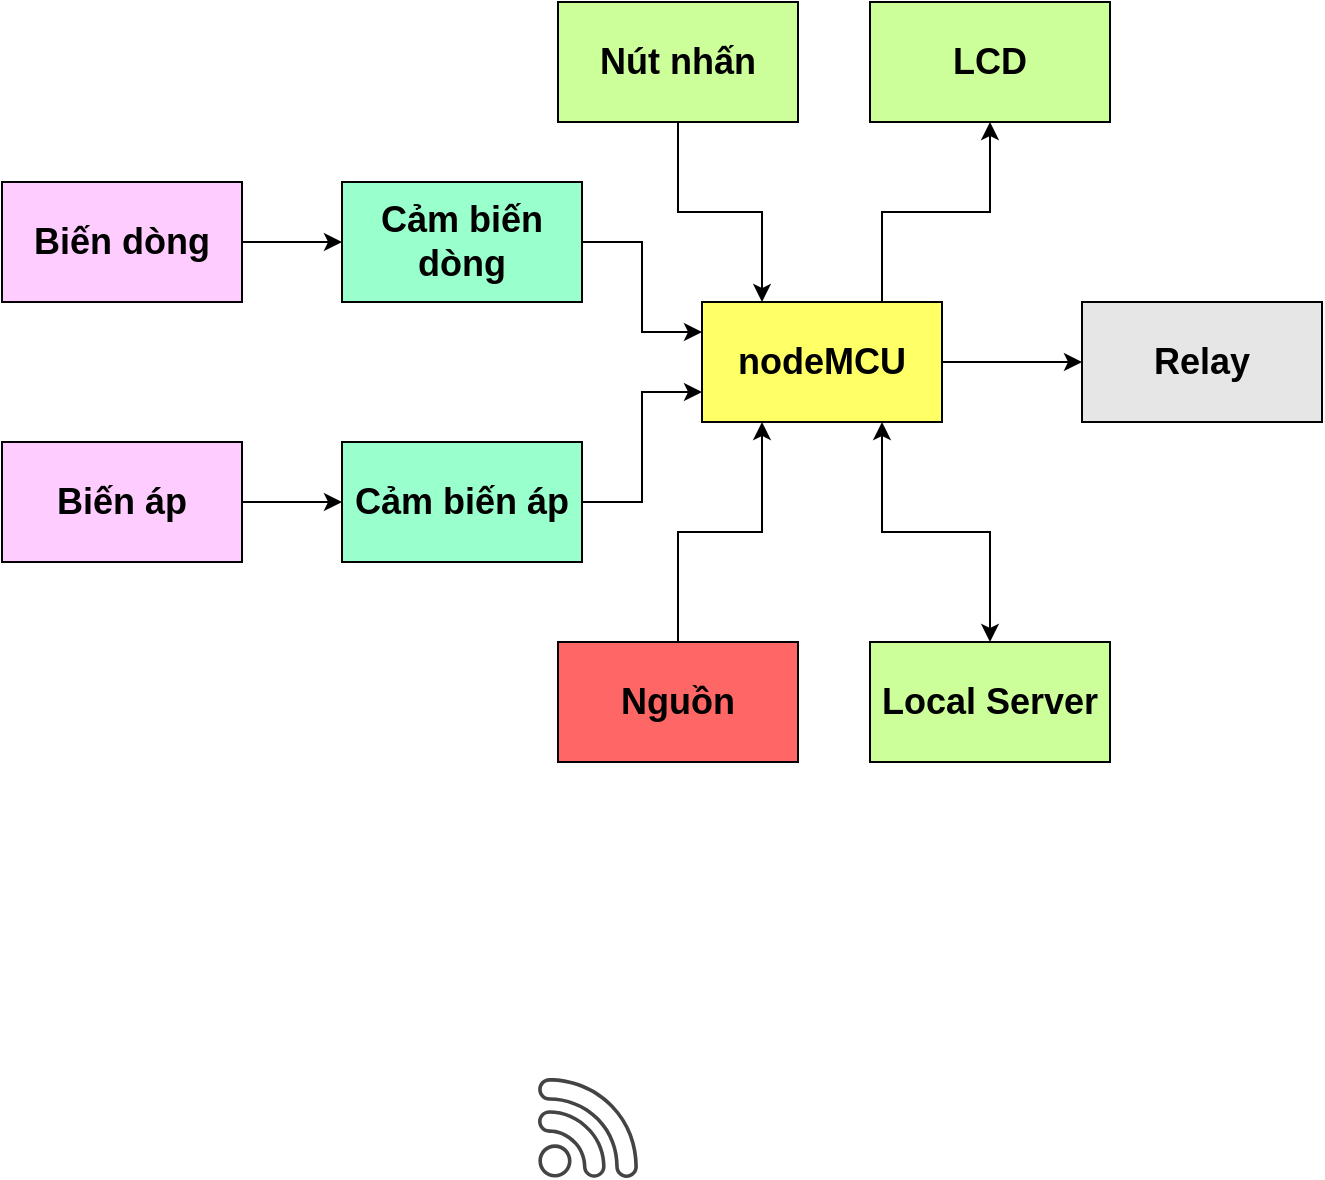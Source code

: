 <mxfile version="12.9.13" type="device" pages="3"><diagram id="su3xxiwsx4EG19lAOsTl" name="Block Diagram"><mxGraphModel dx="1108" dy="550" grid="0" gridSize="10" guides="1" tooltips="1" connect="1" arrows="1" fold="1" page="1" pageScale="1" pageWidth="850" pageHeight="1100" math="0" shadow="0"><root><mxCell id="0"/><mxCell id="1" parent="0"/><mxCell id="YduBsd9VQPTnRvK52lRZ-3" style="edgeStyle=orthogonalEdgeStyle;rounded=0;orthogonalLoop=1;jettySize=auto;html=1;exitX=1;exitY=0.5;exitDx=0;exitDy=0;entryX=0;entryY=0.5;entryDx=0;entryDy=0;" parent="1" source="YduBsd9VQPTnRvK52lRZ-1" target="YduBsd9VQPTnRvK52lRZ-2" edge="1"><mxGeometry relative="1" as="geometry"/></mxCell><mxCell id="YduBsd9VQPTnRvK52lRZ-18" style="edgeStyle=orthogonalEdgeStyle;rounded=0;orthogonalLoop=1;jettySize=auto;html=1;exitX=0.75;exitY=0;exitDx=0;exitDy=0;entryX=0.5;entryY=1;entryDx=0;entryDy=0;" parent="1" source="YduBsd9VQPTnRvK52lRZ-1" target="YduBsd9VQPTnRvK52lRZ-17" edge="1"><mxGeometry relative="1" as="geometry"/></mxCell><mxCell id="YduBsd9VQPTnRvK52lRZ-24" style="edgeStyle=orthogonalEdgeStyle;rounded=0;orthogonalLoop=1;jettySize=auto;html=1;exitX=0.75;exitY=1;exitDx=0;exitDy=0;entryX=0.5;entryY=0;entryDx=0;entryDy=0;startArrow=classic;startFill=1;" parent="1" source="YduBsd9VQPTnRvK52lRZ-1" target="YduBsd9VQPTnRvK52lRZ-19" edge="1"><mxGeometry relative="1" as="geometry"/></mxCell><mxCell id="YduBsd9VQPTnRvK52lRZ-1" value="&lt;b&gt;&lt;font style=&quot;font-size: 18px&quot;&gt;nodeMCU&lt;/font&gt;&lt;/b&gt;" style="rounded=0;whiteSpace=wrap;html=1;fillColor=#FFFF66;" parent="1" vertex="1"><mxGeometry x="436" y="378" width="120" height="60" as="geometry"/></mxCell><mxCell id="YduBsd9VQPTnRvK52lRZ-2" value="&lt;b&gt;&lt;font style=&quot;font-size: 18px&quot;&gt;Relay&lt;/font&gt;&lt;/b&gt;" style="rounded=0;whiteSpace=wrap;html=1;fillColor=#E6E6E6;" parent="1" vertex="1"><mxGeometry x="626" y="378" width="120" height="60" as="geometry"/></mxCell><mxCell id="YduBsd9VQPTnRvK52lRZ-8" style="edgeStyle=orthogonalEdgeStyle;rounded=0;orthogonalLoop=1;jettySize=auto;html=1;exitX=0.5;exitY=1;exitDx=0;exitDy=0;entryX=0.25;entryY=0;entryDx=0;entryDy=0;" parent="1" source="YduBsd9VQPTnRvK52lRZ-4" target="YduBsd9VQPTnRvK52lRZ-1" edge="1"><mxGeometry relative="1" as="geometry"/></mxCell><mxCell id="YduBsd9VQPTnRvK52lRZ-4" value="&lt;b&gt;&lt;font style=&quot;font-size: 18px&quot;&gt;Nút nhấn&lt;/font&gt;&lt;/b&gt;" style="rounded=0;whiteSpace=wrap;html=1;fillColor=#CCFF99;" parent="1" vertex="1"><mxGeometry x="364" y="228" width="120" height="60" as="geometry"/></mxCell><mxCell id="YduBsd9VQPTnRvK52lRZ-11" style="edgeStyle=orthogonalEdgeStyle;rounded=0;orthogonalLoop=1;jettySize=auto;html=1;exitX=1;exitY=0.5;exitDx=0;exitDy=0;entryX=0;entryY=0.25;entryDx=0;entryDy=0;" parent="1" source="YduBsd9VQPTnRvK52lRZ-6" target="YduBsd9VQPTnRvK52lRZ-1" edge="1"><mxGeometry relative="1" as="geometry"/></mxCell><mxCell id="YduBsd9VQPTnRvK52lRZ-6" value="&lt;b&gt;&lt;font style=&quot;font-size: 18px&quot;&gt;Cảm biến dòng&lt;/font&gt;&lt;/b&gt;" style="rounded=0;whiteSpace=wrap;html=1;fillColor=#99FFCC;" parent="1" vertex="1"><mxGeometry x="256" y="318" width="120" height="60" as="geometry"/></mxCell><mxCell id="YduBsd9VQPTnRvK52lRZ-12" style="edgeStyle=orthogonalEdgeStyle;rounded=0;orthogonalLoop=1;jettySize=auto;html=1;exitX=1;exitY=0.5;exitDx=0;exitDy=0;entryX=0;entryY=0.75;entryDx=0;entryDy=0;" parent="1" source="YduBsd9VQPTnRvK52lRZ-7" target="YduBsd9VQPTnRvK52lRZ-1" edge="1"><mxGeometry relative="1" as="geometry"/></mxCell><mxCell id="YduBsd9VQPTnRvK52lRZ-7" value="&lt;b&gt;&lt;font style=&quot;font-size: 18px&quot;&gt;Cảm biến áp&lt;/font&gt;&lt;/b&gt;" style="rounded=0;whiteSpace=wrap;html=1;fillColor=#99FFCC;" parent="1" vertex="1"><mxGeometry x="256" y="448" width="120" height="60" as="geometry"/></mxCell><mxCell id="YduBsd9VQPTnRvK52lRZ-15" style="edgeStyle=orthogonalEdgeStyle;rounded=0;orthogonalLoop=1;jettySize=auto;html=1;exitX=1;exitY=0.5;exitDx=0;exitDy=0;entryX=0;entryY=0.5;entryDx=0;entryDy=0;" parent="1" source="YduBsd9VQPTnRvK52lRZ-13" target="YduBsd9VQPTnRvK52lRZ-6" edge="1"><mxGeometry relative="1" as="geometry"/></mxCell><mxCell id="YduBsd9VQPTnRvK52lRZ-13" value="&lt;b&gt;&lt;font style=&quot;font-size: 18px&quot;&gt;Biến dòng&lt;/font&gt;&lt;/b&gt;" style="rounded=0;whiteSpace=wrap;html=1;fillColor=#FFCCFF;" parent="1" vertex="1"><mxGeometry x="86" y="318" width="120" height="60" as="geometry"/></mxCell><mxCell id="YduBsd9VQPTnRvK52lRZ-16" style="edgeStyle=orthogonalEdgeStyle;rounded=0;orthogonalLoop=1;jettySize=auto;html=1;exitX=1;exitY=0.5;exitDx=0;exitDy=0;entryX=0;entryY=0.5;entryDx=0;entryDy=0;" parent="1" source="YduBsd9VQPTnRvK52lRZ-14" target="YduBsd9VQPTnRvK52lRZ-7" edge="1"><mxGeometry relative="1" as="geometry"/></mxCell><mxCell id="YduBsd9VQPTnRvK52lRZ-14" value="&lt;b&gt;&lt;font style=&quot;font-size: 18px&quot;&gt;Biến áp&lt;/font&gt;&lt;/b&gt;" style="rounded=0;whiteSpace=wrap;html=1;fillColor=#FFCCFF;" parent="1" vertex="1"><mxGeometry x="86" y="448" width="120" height="60" as="geometry"/></mxCell><mxCell id="YduBsd9VQPTnRvK52lRZ-17" value="&lt;b&gt;&lt;font style=&quot;font-size: 18px&quot;&gt;LCD&lt;/font&gt;&lt;/b&gt;" style="rounded=0;whiteSpace=wrap;html=1;fillColor=#CCFF99;" parent="1" vertex="1"><mxGeometry x="520" y="228" width="120" height="60" as="geometry"/></mxCell><mxCell id="YduBsd9VQPTnRvK52lRZ-19" value="&lt;b&gt;&lt;font style=&quot;font-size: 18px&quot;&gt;Local Server&lt;/font&gt;&lt;/b&gt;" style="rounded=0;whiteSpace=wrap;html=1;fillColor=#CCFF99;" parent="1" vertex="1"><mxGeometry x="520" y="548" width="120" height="60" as="geometry"/></mxCell><mxCell id="YduBsd9VQPTnRvK52lRZ-25" style="edgeStyle=orthogonalEdgeStyle;rounded=0;orthogonalLoop=1;jettySize=auto;html=1;exitX=0.5;exitY=0;exitDx=0;exitDy=0;entryX=0.25;entryY=1;entryDx=0;entryDy=0;" parent="1" source="YduBsd9VQPTnRvK52lRZ-23" target="YduBsd9VQPTnRvK52lRZ-1" edge="1"><mxGeometry relative="1" as="geometry"/></mxCell><mxCell id="YduBsd9VQPTnRvK52lRZ-23" value="&lt;b&gt;&lt;font style=&quot;font-size: 18px&quot;&gt;Nguồn&lt;/font&gt;&lt;/b&gt;" style="rounded=0;whiteSpace=wrap;html=1;fillColor=#FF6666;" parent="1" vertex="1"><mxGeometry x="364" y="548" width="120" height="60" as="geometry"/></mxCell><mxCell id="ZgXPcd7wmXfJlxXXSMQT-2" value="" style="pointerEvents=1;shadow=0;dashed=0;html=1;strokeColor=none;fillColor=#434445;aspect=fixed;labelPosition=center;verticalLabelPosition=bottom;verticalAlign=top;align=center;outlineConnect=0;shape=mxgraph.vvd.wi_fi;" parent="1" vertex="1"><mxGeometry x="354" y="766" width="50" height="50" as="geometry"/></mxCell></root></mxGraphModel></diagram><diagram id="1HABvBBUsFyxBzBC3lAp" name="Flow Chart"><mxGraphModel dx="1231" dy="649" grid="0" gridSize="10" guides="1" tooltips="1" connect="1" arrows="1" fold="1" page="1" pageScale="1" pageWidth="850" pageHeight="1100" math="0" shadow="0"><root><mxCell id="Tog39PPJIMnTDT4Bxs6l-0"/><mxCell id="Tog39PPJIMnTDT4Bxs6l-1" parent="Tog39PPJIMnTDT4Bxs6l-0"/><mxCell id="MilNmVaoeO419gQ0k9XY-0" style="edgeStyle=orthogonalEdgeStyle;rounded=0;orthogonalLoop=1;jettySize=auto;html=1;entryX=0.5;entryY=0;entryDx=0;entryDy=0;" parent="Tog39PPJIMnTDT4Bxs6l-1" source="dPOa2LbI1fK_o7ibi4w1-0" target="IoU0pKg134-C_u99ap7e-6" edge="1"><mxGeometry relative="1" as="geometry"/></mxCell><mxCell id="dPOa2LbI1fK_o7ibi4w1-0" value="&lt;font style=&quot;font-size: 18px&quot;&gt;&lt;b&gt;Start&lt;/b&gt;&lt;/font&gt;" style="strokeWidth=2;html=1;shape=mxgraph.flowchart.start_1;whiteSpace=wrap;fillColor=#f8cecc;strokeColor=#b85450;" parent="Tog39PPJIMnTDT4Bxs6l-1" vertex="1"><mxGeometry x="185.5" y="86" width="100" height="70" as="geometry"/></mxCell><mxCell id="IoU0pKg134-C_u99ap7e-35" style="edgeStyle=orthogonalEdgeStyle;rounded=0;orthogonalLoop=1;jettySize=auto;html=1;exitX=1;exitY=0.5;exitDx=0;exitDy=0;exitPerimeter=0;entryX=0;entryY=0.5;entryDx=0;entryDy=0;" parent="Tog39PPJIMnTDT4Bxs6l-1" source="dPOa2LbI1fK_o7ibi4w1-2" target="IoU0pKg134-C_u99ap7e-34" edge="1"><mxGeometry relative="1" as="geometry"/></mxCell><mxCell id="lrXxjDemJksLMS1ORUBx-3" style="edgeStyle=orthogonalEdgeStyle;rounded=0;orthogonalLoop=1;jettySize=auto;html=1;entryX=0.5;entryY=0;entryDx=0;entryDy=0;" parent="Tog39PPJIMnTDT4Bxs6l-1" source="dPOa2LbI1fK_o7ibi4w1-2" target="IoU0pKg134-C_u99ap7e-40" edge="1"><mxGeometry relative="1" as="geometry"/></mxCell><mxCell id="dPOa2LbI1fK_o7ibi4w1-2" value="&lt;b&gt;&lt;font style=&quot;font-size: 14px&quot;&gt;I/U &amp;lt; set_I/U&lt;/font&gt;&lt;/b&gt;" style="strokeWidth=2;html=1;shape=mxgraph.flowchart.decision;whiteSpace=wrap;fillColor=#f5f5f5;strokeColor=#666666;fontColor=#333333;" parent="Tog39PPJIMnTDT4Bxs6l-1" vertex="1"><mxGeometry x="479" y="434" width="100" height="82" as="geometry"/></mxCell><mxCell id="lrXxjDemJksLMS1ORUBx-1" style="edgeStyle=orthogonalEdgeStyle;rounded=0;orthogonalLoop=1;jettySize=auto;html=1;exitX=0.5;exitY=1;exitDx=0;exitDy=0;entryX=0.5;entryY=0;entryDx=0;entryDy=0;entryPerimeter=0;" parent="Tog39PPJIMnTDT4Bxs6l-1" source="IoU0pKg134-C_u99ap7e-0" target="IoU0pKg134-C_u99ap7e-16" edge="1"><mxGeometry relative="1" as="geometry"/></mxCell><mxCell id="IoU0pKg134-C_u99ap7e-0" value="&lt;b style=&quot;font-size: 14px&quot;&gt;Đọc giá trị thiết &lt;br&gt;lập&amp;nbsp;set_I/U&lt;/b&gt;" style="shape=parallelogram;html=1;strokeWidth=2;perimeter=parallelogramPerimeter;whiteSpace=wrap;rounded=1;arcSize=12;size=0.23;fillColor=#dae8fc;strokeColor=#6c8ebf;" parent="Tog39PPJIMnTDT4Bxs6l-1" vertex="1"><mxGeometry x="448" y="216" width="165" height="70" as="geometry"/></mxCell><mxCell id="IoU0pKg134-C_u99ap7e-12" style="edgeStyle=orthogonalEdgeStyle;rounded=0;orthogonalLoop=1;jettySize=auto;html=1;exitX=1;exitY=0.5;exitDx=0;exitDy=0;" parent="Tog39PPJIMnTDT4Bxs6l-1" source="IoU0pKg134-C_u99ap7e-6" target="IoU0pKg134-C_u99ap7e-0" edge="1"><mxGeometry relative="1" as="geometry"/></mxCell><mxCell id="IoU0pKg134-C_u99ap7e-6" value="&lt;b style=&quot;font-size: 14px&quot;&gt;Đọc giá trị I/U&lt;br&gt;từ cảm biến&lt;br&gt;&lt;/b&gt;" style="shape=parallelogram;html=1;strokeWidth=2;perimeter=parallelogramPerimeter;whiteSpace=wrap;rounded=1;arcSize=12;size=0.23;fillColor=#dae8fc;strokeColor=#6c8ebf;" parent="Tog39PPJIMnTDT4Bxs6l-1" vertex="1"><mxGeometry x="153" y="216" width="165" height="70" as="geometry"/></mxCell><mxCell id="IoU0pKg134-C_u99ap7e-10" value="Đúng" style="text;html=1;strokeColor=none;fillColor=none;align=center;verticalAlign=middle;whiteSpace=wrap;rounded=0;" parent="Tog39PPJIMnTDT4Bxs6l-1" vertex="1"><mxGeometry x="523.5" y="334" width="40" height="20" as="geometry"/></mxCell><mxCell id="IoU0pKg134-C_u99ap7e-23" style="edgeStyle=orthogonalEdgeStyle;rounded=0;orthogonalLoop=1;jettySize=auto;html=1;exitX=0;exitY=0.5;exitDx=0;exitDy=0;exitPerimeter=0;" parent="Tog39PPJIMnTDT4Bxs6l-1" source="IoU0pKg134-C_u99ap7e-16" target="IoU0pKg134-C_u99ap7e-18" edge="1"><mxGeometry relative="1" as="geometry"/></mxCell><mxCell id="lrXxjDemJksLMS1ORUBx-2" style="edgeStyle=orthogonalEdgeStyle;rounded=0;orthogonalLoop=1;jettySize=auto;html=1;exitX=0.5;exitY=1;exitDx=0;exitDy=0;exitPerimeter=0;entryX=0.5;entryY=0;entryDx=0;entryDy=0;entryPerimeter=0;" parent="Tog39PPJIMnTDT4Bxs6l-1" source="IoU0pKg134-C_u99ap7e-16" target="dPOa2LbI1fK_o7ibi4w1-2" edge="1"><mxGeometry relative="1" as="geometry"/></mxCell><mxCell id="IoU0pKg134-C_u99ap7e-16" value="&lt;b&gt;&lt;font style=&quot;font-size: 14px&quot;&gt;Nhấn nút set&lt;br&gt;&amp;nbsp;giá trị keypad&lt;/font&gt;&lt;/b&gt;" style="strokeWidth=2;html=1;shape=mxgraph.flowchart.decision;whiteSpace=wrap;fillColor=#f5f5f5;strokeColor=#666666;fontColor=#333333;" parent="Tog39PPJIMnTDT4Bxs6l-1" vertex="1"><mxGeometry x="450" y="304" width="157" height="100" as="geometry"/></mxCell><mxCell id="Dz-JmC82R8fwFpKSif9J-3" style="edgeStyle=orthogonalEdgeStyle;rounded=0;orthogonalLoop=1;jettySize=auto;html=1;" parent="Tog39PPJIMnTDT4Bxs6l-1" source="IoU0pKg134-C_u99ap7e-18" edge="1"><mxGeometry relative="1" as="geometry"><mxPoint x="346" y="250.333" as="targetPoint"/></mxGeometry></mxCell><mxCell id="IoU0pKg134-C_u99ap7e-18" value="&lt;b&gt;&lt;font style=&quot;font-size: 14px&quot;&gt;Xử lý giá trị nhập vào&lt;/font&gt;&lt;/b&gt;" style="rounded=1;whiteSpace=wrap;html=1;absoluteArcSize=1;arcSize=14;strokeWidth=2;fillColor=#fff2cc;strokeColor=#d6b656;" parent="Tog39PPJIMnTDT4Bxs6l-1" vertex="1"><mxGeometry x="296" y="304" width="100" height="100" as="geometry"/></mxCell><mxCell id="IoU0pKg134-C_u99ap7e-28" style="edgeStyle=orthogonalEdgeStyle;rounded=0;orthogonalLoop=1;jettySize=auto;html=1;exitX=0;exitY=0.5;exitDx=0;exitDy=0;exitPerimeter=0;entryX=1;entryY=0.5;entryDx=0;entryDy=0;" parent="Tog39PPJIMnTDT4Bxs6l-1" source="IoU0pKg134-C_u99ap7e-19" target="IoU0pKg134-C_u99ap7e-27" edge="1"><mxGeometry relative="1" as="geometry"/></mxCell><mxCell id="nFScOOzyVwIgp5s-rOOO-7" style="edgeStyle=orthogonalEdgeStyle;rounded=0;orthogonalLoop=1;jettySize=auto;html=1;exitX=1;exitY=0.5;exitDx=0;exitDy=0;exitPerimeter=0;" parent="Tog39PPJIMnTDT4Bxs6l-1" source="IoU0pKg134-C_u99ap7e-19" edge="1"><mxGeometry relative="1" as="geometry"><mxPoint x="757" y="475" as="targetPoint"/><Array as="points"><mxPoint x="757" y="662"/></Array></mxGeometry></mxCell><mxCell id="IoU0pKg134-C_u99ap7e-19" value="&lt;font style=&quot;font-size: 14px&quot;&gt;&lt;b&gt;Có tín hiệu từ&lt;br&gt;local server&lt;/b&gt;&lt;/font&gt;" style="strokeWidth=2;html=1;shape=mxgraph.flowchart.decision;whiteSpace=wrap;fillColor=#f5f5f5;fontSize=13;strokeColor=#666666;fontColor=#333333;" parent="Tog39PPJIMnTDT4Bxs6l-1" vertex="1"><mxGeometry x="461.5" y="612" width="135" height="100" as="geometry"/></mxCell><mxCell id="IoU0pKg134-C_u99ap7e-24" value="&lt;b&gt;&lt;font style=&quot;font-size: 14px&quot;&gt;Đúng&lt;/font&gt;&lt;/b&gt;" style="text;html=1;strokeColor=none;fillColor=none;align=center;verticalAlign=middle;whiteSpace=wrap;rounded=0;" parent="Tog39PPJIMnTDT4Bxs6l-1" vertex="1"><mxGeometry x="411.5" y="334" width="40" height="20" as="geometry"/></mxCell><mxCell id="IoU0pKg134-C_u99ap7e-27" value="&lt;font style=&quot;font-size: 14px&quot;&gt;&lt;b&gt;Xử lý lệnh từ&lt;br&gt;local server&lt;br&gt;&lt;/b&gt;&lt;/font&gt;" style="rounded=1;whiteSpace=wrap;html=1;absoluteArcSize=1;arcSize=14;strokeWidth=2;fillColor=#fff2cc;strokeColor=#d6b656;" parent="Tog39PPJIMnTDT4Bxs6l-1" vertex="1"><mxGeometry x="226.75" y="612" width="107.5" height="100" as="geometry"/></mxCell><mxCell id="IoU0pKg134-C_u99ap7e-30" value="" style="endArrow=none;html=1;exitX=0;exitY=0.5;exitDx=0;exitDy=0;" parent="Tog39PPJIMnTDT4Bxs6l-1" source="IoU0pKg134-C_u99ap7e-27" edge="1"><mxGeometry width="50" height="50" relative="1" as="geometry"><mxPoint x="398" y="462" as="sourcePoint"/><mxPoint x="118" y="662" as="targetPoint"/></mxGeometry></mxCell><mxCell id="IoU0pKg134-C_u99ap7e-31" value="" style="endArrow=none;html=1;" parent="Tog39PPJIMnTDT4Bxs6l-1" edge="1"><mxGeometry width="50" height="50" relative="1" as="geometry"><mxPoint x="118" y="661" as="sourcePoint"/><mxPoint x="118" y="176" as="targetPoint"/></mxGeometry></mxCell><mxCell id="IoU0pKg134-C_u99ap7e-32" value="" style="endArrow=classic;html=1;" parent="Tog39PPJIMnTDT4Bxs6l-1" edge="1"><mxGeometry width="50" height="50" relative="1" as="geometry"><mxPoint x="118" y="176" as="sourcePoint"/><mxPoint x="235" y="176" as="targetPoint"/></mxGeometry></mxCell><mxCell id="lrXxjDemJksLMS1ORUBx-8" style="edgeStyle=orthogonalEdgeStyle;rounded=0;orthogonalLoop=1;jettySize=auto;html=1;exitX=1;exitY=0.5;exitDx=0;exitDy=0;" parent="Tog39PPJIMnTDT4Bxs6l-1" source="IoU0pKg134-C_u99ap7e-34" edge="1"><mxGeometry relative="1" as="geometry"><mxPoint x="234" y="175" as="targetPoint"/><Array as="points"><mxPoint x="756" y="475"/><mxPoint x="756" y="175"/><mxPoint x="280" y="175"/></Array></mxGeometry></mxCell><mxCell id="IoU0pKg134-C_u99ap7e-34" value="&lt;font style=&quot;font-size: 14px&quot;&gt;&lt;b&gt;Ngắt relay&lt;/b&gt;&lt;/font&gt;" style="rounded=1;whiteSpace=wrap;html=1;absoluteArcSize=1;arcSize=14;strokeWidth=2;fillColor=#fff2cc;strokeColor=#d6b656;" parent="Tog39PPJIMnTDT4Bxs6l-1" vertex="1"><mxGeometry x="636.5" y="455" width="100" height="40" as="geometry"/></mxCell><mxCell id="IoU0pKg134-C_u99ap7e-38" value="&lt;b&gt;&lt;font style=&quot;font-size: 14px&quot;&gt;Đúng&lt;/font&gt;&lt;/b&gt;" style="text;html=1;strokeColor=none;fillColor=none;align=center;verticalAlign=middle;whiteSpace=wrap;rounded=0;" parent="Tog39PPJIMnTDT4Bxs6l-1" vertex="1"><mxGeometry x="423" y="642" width="40" height="20" as="geometry"/></mxCell><mxCell id="IoU0pKg134-C_u99ap7e-39" value="&lt;b&gt;&lt;font style=&quot;font-size: 14px&quot;&gt;Đúng&lt;/font&gt;&lt;/b&gt;" style="text;html=1;strokeColor=none;fillColor=none;align=center;verticalAlign=middle;whiteSpace=wrap;rounded=0;" parent="Tog39PPJIMnTDT4Bxs6l-1" vertex="1"><mxGeometry x="539" y="515" width="40" height="20" as="geometry"/></mxCell><mxCell id="lrXxjDemJksLMS1ORUBx-5" style="edgeStyle=orthogonalEdgeStyle;rounded=0;orthogonalLoop=1;jettySize=auto;html=1;exitX=0.5;exitY=1;exitDx=0;exitDy=0;entryX=0.5;entryY=0;entryDx=0;entryDy=0;entryPerimeter=0;" parent="Tog39PPJIMnTDT4Bxs6l-1" source="IoU0pKg134-C_u99ap7e-40" target="IoU0pKg134-C_u99ap7e-19" edge="1"><mxGeometry relative="1" as="geometry"/></mxCell><mxCell id="IoU0pKg134-C_u99ap7e-40" value="&lt;font style=&quot;font-size: 14px&quot;&gt;&lt;b&gt;Đóng relay&lt;/b&gt;&lt;/font&gt;" style="rounded=1;whiteSpace=wrap;html=1;absoluteArcSize=1;arcSize=14;strokeWidth=2;fillColor=#fff2cc;strokeColor=#d6b656;" parent="Tog39PPJIMnTDT4Bxs6l-1" vertex="1"><mxGeometry x="479" y="548" width="100" height="40" as="geometry"/></mxCell><mxCell id="IoU0pKg134-C_u99ap7e-42" value="&lt;b&gt;&lt;font style=&quot;font-size: 14px&quot;&gt;Sai&lt;/font&gt;&lt;/b&gt;" style="text;html=1;strokeColor=none;fillColor=none;align=center;verticalAlign=middle;whiteSpace=wrap;rounded=0;" parent="Tog39PPJIMnTDT4Bxs6l-1" vertex="1"><mxGeometry x="579" y="455" width="40" height="20" as="geometry"/></mxCell><mxCell id="IoU0pKg134-C_u99ap7e-44" value="&lt;b&gt;&lt;font style=&quot;font-size: 14px&quot;&gt;Sai&lt;/font&gt;&lt;/b&gt;" style="text;html=1;strokeColor=none;fillColor=none;align=center;verticalAlign=middle;whiteSpace=wrap;rounded=0;" parent="Tog39PPJIMnTDT4Bxs6l-1" vertex="1"><mxGeometry x="596.5" y="642" width="40" height="20" as="geometry"/></mxCell><mxCell id="lrXxjDemJksLMS1ORUBx-9" value="&lt;b&gt;&lt;font style=&quot;font-size: 14px&quot;&gt;Sai&lt;/font&gt;&lt;/b&gt;" style="text;html=1;strokeColor=none;fillColor=none;align=center;verticalAlign=middle;whiteSpace=wrap;rounded=0;" parent="Tog39PPJIMnTDT4Bxs6l-1" vertex="1"><mxGeometry x="486" y="400" width="40" height="20" as="geometry"/></mxCell></root></mxGraphModel></diagram><diagram id="kPaEIrZrovbxGVndgYiH" name="Page-3"><mxGraphModel dx="443" dy="220" grid="1" gridSize="10" guides="1" tooltips="1" connect="1" arrows="1" fold="1" page="1" pageScale="1" pageWidth="850" pageHeight="1100" math="0" shadow="0"><root><mxCell id="xhA0kbZCD5S0paoVBtWw-0"/><mxCell id="xhA0kbZCD5S0paoVBtWw-1" parent="xhA0kbZCD5S0paoVBtWw-0"/><mxCell id="xhA0kbZCD5S0paoVBtWw-2" value="Entity" style="whiteSpace=wrap;html=1;align=center;" vertex="1" parent="xhA0kbZCD5S0paoVBtWw-1"><mxGeometry x="370" y="260" width="100" height="40" as="geometry"/></mxCell><mxCell id="xhA0kbZCD5S0paoVBtWw-3" value="&lt;span style=&quot;border-bottom: 1px dotted&quot;&gt;Attribute&lt;/span&gt;" style="ellipse;whiteSpace=wrap;html=1;align=center;" vertex="1" parent="xhA0kbZCD5S0paoVBtWw-1"><mxGeometry x="260" y="370" width="100" height="40" as="geometry"/></mxCell><mxCell id="xhA0kbZCD5S0paoVBtWw-9" value="" style="shape=requiredInterface;html=1;verticalLabelPosition=bottom;rotation=-225;" vertex="1" parent="xhA0kbZCD5S0paoVBtWw-1"><mxGeometry x="350" y="310" width="39.96" height="40" as="geometry"/></mxCell><mxCell id="xhA0kbZCD5S0paoVBtWw-13" value="" style="endArrow=none;html=1;rounded=0;entryX=0.5;entryY=1;entryDx=0;entryDy=0;exitX=0.542;exitY=0.01;exitDx=0;exitDy=0;exitPerimeter=0;" edge="1" parent="xhA0kbZCD5S0paoVBtWw-1" source="xhA0kbZCD5S0paoVBtWw-3" target="xhA0kbZCD5S0paoVBtWw-2"><mxGeometry relative="1" as="geometry"><mxPoint x="340" y="330" as="sourcePoint"/><mxPoint x="500" y="330" as="targetPoint"/></mxGeometry></mxCell></root></mxGraphModel></diagram></mxfile>